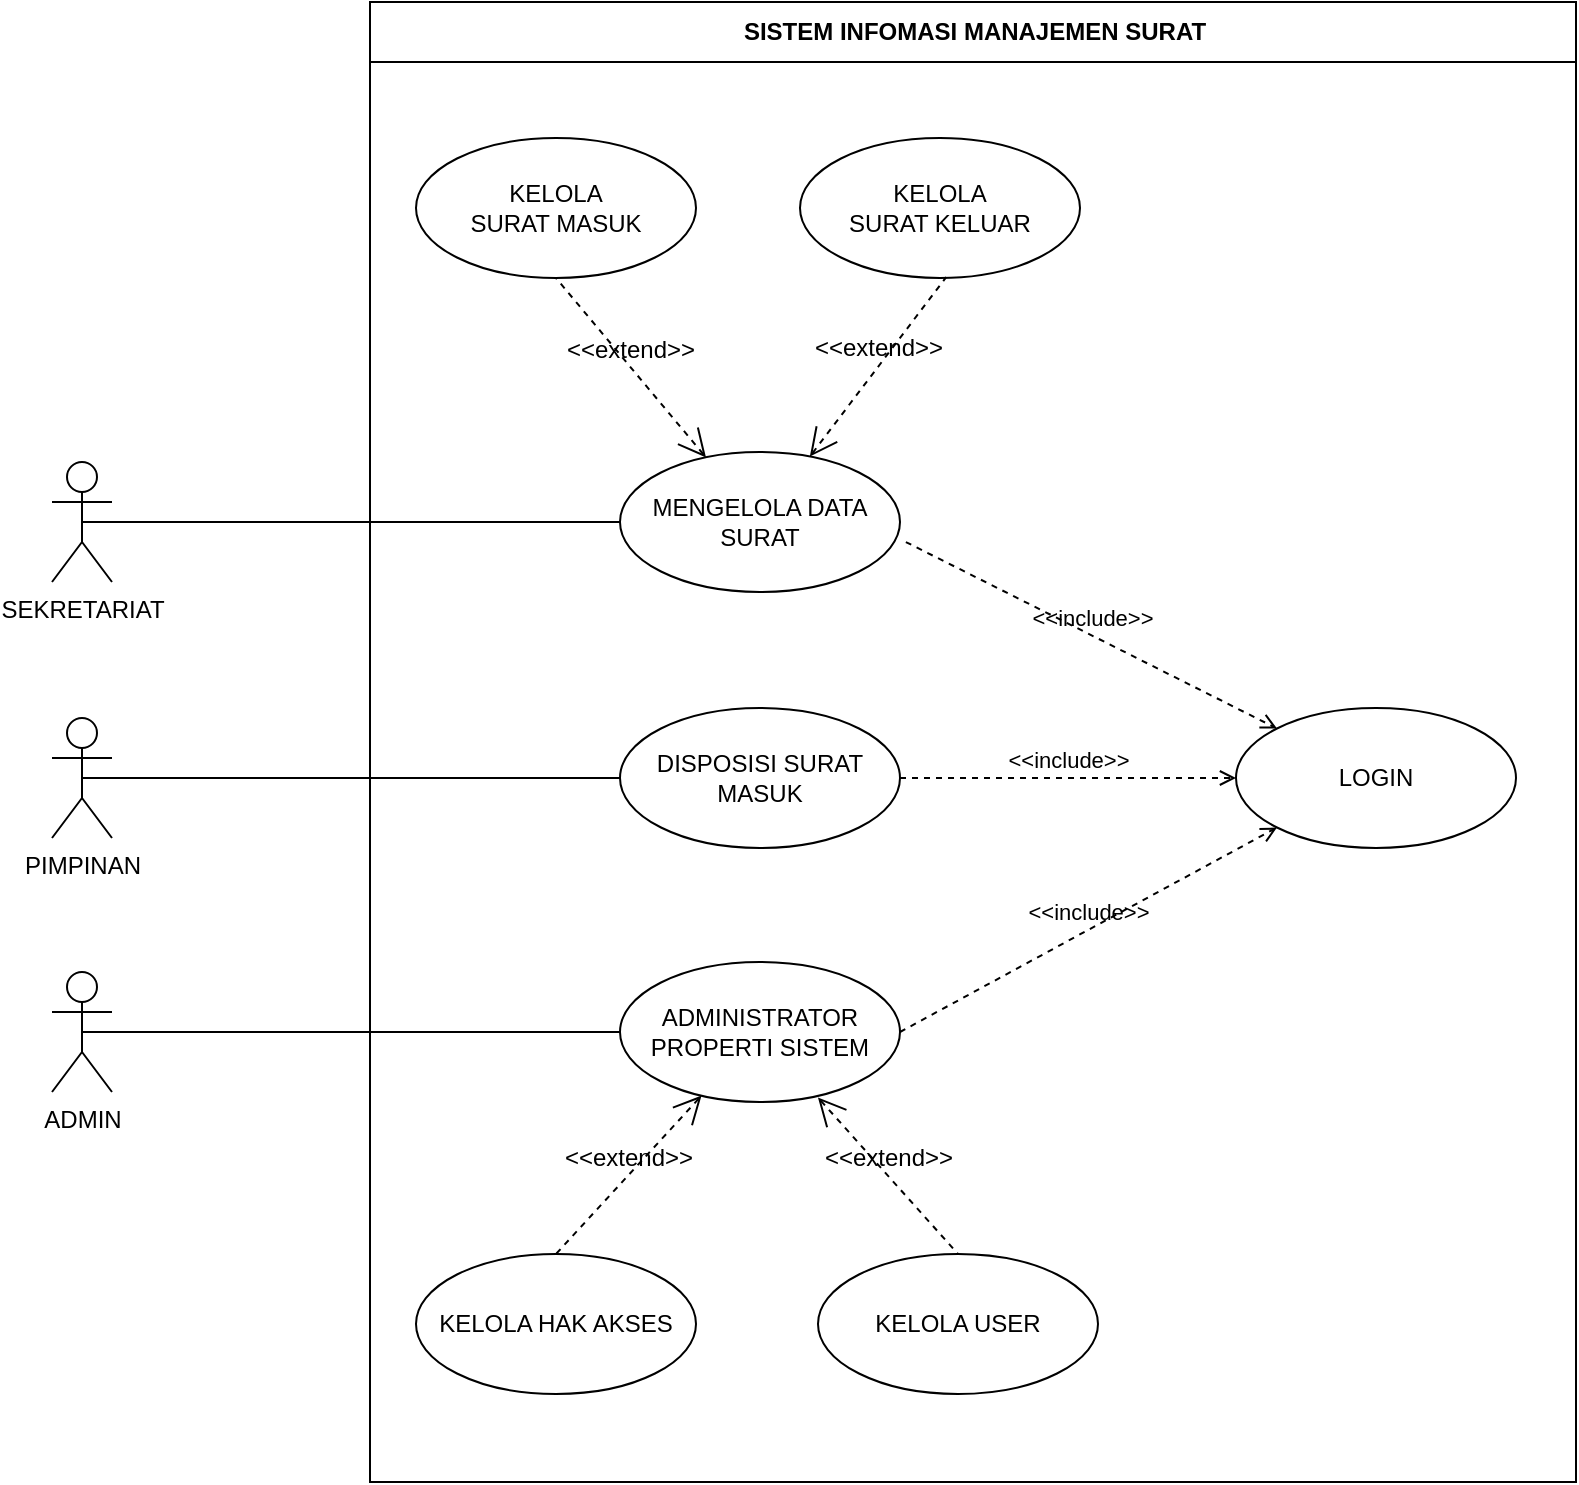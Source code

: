 <mxfile version="20.0.2" type="device"><diagram id="ENKg4sMpYyLe6CqvI0Q1" name="Page-2"><mxGraphModel dx="1210" dy="1009" grid="0" gridSize="10" guides="1" tooltips="1" connect="1" arrows="1" fold="1" page="0" pageScale="1" pageWidth="850" pageHeight="1100" math="0" shadow="0"><root><mxCell id="0"/><mxCell id="1" parent="0"/><mxCell id="kKK-9EgUeei59JqBfIfj-16" value="SISTEM INFOMASI MANAJEMEN SURAT" style="swimlane;fontStyle=1;align=center;horizontal=1;startSize=30;collapsible=0;html=1;" parent="1" vertex="1"><mxGeometry x="194" y="-50" width="603" height="740" as="geometry"/></mxCell><mxCell id="kKK-9EgUeei59JqBfIfj-40" value="&lt;div&gt;KELOLA &lt;br&gt;&lt;/div&gt;&lt;div&gt;SURAT MASUK&lt;/div&gt;" style="ellipse;whiteSpace=wrap;html=1;fillColor=none;strokeColor=default;" parent="kKK-9EgUeei59JqBfIfj-16" vertex="1"><mxGeometry x="23" y="68" width="140" height="70" as="geometry"/></mxCell><mxCell id="kKK-9EgUeei59JqBfIfj-41" value="&lt;div&gt;KELOLA&lt;/div&gt;&lt;div&gt;SURAT KELUAR&lt;/div&gt;" style="ellipse;whiteSpace=wrap;html=1;fillColor=none;strokeColor=default;" parent="kKK-9EgUeei59JqBfIfj-16" vertex="1"><mxGeometry x="215" y="68" width="140" height="70" as="geometry"/></mxCell><mxCell id="kKK-9EgUeei59JqBfIfj-44" value="ADMINISTRATOR PROPERTI SISTEM" style="ellipse;whiteSpace=wrap;html=1;fillColor=none;strokeColor=default;" parent="kKK-9EgUeei59JqBfIfj-16" vertex="1"><mxGeometry x="125" y="480" width="140" height="70" as="geometry"/></mxCell><mxCell id="kKK-9EgUeei59JqBfIfj-30" value="DISPOSISI SURAT MASUK" style="ellipse;whiteSpace=wrap;html=1;fillColor=none;strokeColor=default;" parent="kKK-9EgUeei59JqBfIfj-16" vertex="1"><mxGeometry x="125" y="353" width="140" height="70" as="geometry"/></mxCell><mxCell id="kKK-9EgUeei59JqBfIfj-29" value="MENGELOLA DATA SURAT" style="ellipse;whiteSpace=wrap;html=1;fillColor=none;strokeColor=default;" parent="kKK-9EgUeei59JqBfIfj-16" vertex="1"><mxGeometry x="125" y="225" width="140" height="70" as="geometry"/></mxCell><mxCell id="kKK-9EgUeei59JqBfIfj-52" value="KELOLA HAK AKSES" style="ellipse;whiteSpace=wrap;html=1;fillColor=none;strokeColor=default;" parent="kKK-9EgUeei59JqBfIfj-16" vertex="1"><mxGeometry x="23" y="626" width="140" height="70" as="geometry"/></mxCell><mxCell id="kKK-9EgUeei59JqBfIfj-53" value="KELOLA USER" style="ellipse;whiteSpace=wrap;html=1;fillColor=none;strokeColor=default;" parent="kKK-9EgUeei59JqBfIfj-16" vertex="1"><mxGeometry x="224" y="626" width="140" height="70" as="geometry"/></mxCell><mxCell id="kKK-9EgUeei59JqBfIfj-34" value="LOGIN" style="ellipse;whiteSpace=wrap;html=1;fillColor=none;strokeColor=default;" parent="kKK-9EgUeei59JqBfIfj-16" vertex="1"><mxGeometry x="433" y="353" width="140" height="70" as="geometry"/></mxCell><mxCell id="kKK-9EgUeei59JqBfIfj-36" value="&amp;lt;&amp;lt;include&amp;gt;&amp;gt;" style="edgeStyle=none;html=1;endArrow=open;verticalAlign=bottom;dashed=1;labelBackgroundColor=none;rounded=0;exitX=1.021;exitY=0.643;exitDx=0;exitDy=0;exitPerimeter=0;entryX=0;entryY=0;entryDx=0;entryDy=0;" parent="kKK-9EgUeei59JqBfIfj-16" source="kKK-9EgUeei59JqBfIfj-29" target="kKK-9EgUeei59JqBfIfj-34" edge="1"><mxGeometry width="160" relative="1" as="geometry"><mxPoint x="159" y="527" as="sourcePoint"/><mxPoint x="459" y="315" as="targetPoint"/></mxGeometry></mxCell><mxCell id="kKK-9EgUeei59JqBfIfj-35" value="&amp;lt;&amp;lt;include&amp;gt;&amp;gt;" style="edgeStyle=none;html=1;endArrow=open;verticalAlign=bottom;dashed=1;labelBackgroundColor=none;rounded=0;exitX=1;exitY=0.5;exitDx=0;exitDy=0;entryX=0;entryY=0.5;entryDx=0;entryDy=0;" parent="kKK-9EgUeei59JqBfIfj-16" source="kKK-9EgUeei59JqBfIfj-30" target="kKK-9EgUeei59JqBfIfj-34" edge="1"><mxGeometry width="160" relative="1" as="geometry"><mxPoint x="159" y="527" as="sourcePoint"/><mxPoint x="319" y="527" as="targetPoint"/></mxGeometry></mxCell><mxCell id="kKK-9EgUeei59JqBfIfj-46" value="&amp;lt;&amp;lt;include&amp;gt;&amp;gt;" style="edgeStyle=none;html=1;endArrow=open;verticalAlign=bottom;dashed=1;labelBackgroundColor=none;rounded=0;exitX=1;exitY=0.5;exitDx=0;exitDy=0;entryX=0;entryY=1;entryDx=0;entryDy=0;" parent="kKK-9EgUeei59JqBfIfj-16" source="kKK-9EgUeei59JqBfIfj-44" target="kKK-9EgUeei59JqBfIfj-34" edge="1"><mxGeometry width="160" relative="1" as="geometry"><mxPoint x="221" y="408" as="sourcePoint"/><mxPoint x="474" y="473" as="targetPoint"/></mxGeometry></mxCell><mxCell id="LoyT1GrsBEwD-JyCr3Rz-1" value="&amp;lt;&amp;lt;extend&amp;gt;&amp;gt;" style="edgeStyle=none;html=1;startArrow=open;endArrow=none;startSize=12;verticalAlign=bottom;dashed=1;labelBackgroundColor=none;rounded=0;fontFamily=Helvetica;fontSize=12;fontColor=default;entryX=0.5;entryY=1;entryDx=0;entryDy=0;" parent="kKK-9EgUeei59JqBfIfj-16" source="kKK-9EgUeei59JqBfIfj-29" target="kKK-9EgUeei59JqBfIfj-40" edge="1"><mxGeometry width="160" relative="1" as="geometry"><mxPoint x="110" y="222" as="sourcePoint"/><mxPoint x="79" y="161" as="targetPoint"/></mxGeometry></mxCell><mxCell id="LoyT1GrsBEwD-JyCr3Rz-2" value="&amp;lt;&amp;lt;extend&amp;gt;&amp;gt;" style="edgeStyle=none;html=1;startArrow=open;endArrow=none;startSize=12;verticalAlign=bottom;dashed=1;labelBackgroundColor=none;rounded=0;fontFamily=Helvetica;fontSize=12;fontColor=default;entryX=0.522;entryY=0.994;entryDx=0;entryDy=0;entryPerimeter=0;" parent="kKK-9EgUeei59JqBfIfj-16" source="kKK-9EgUeei59JqBfIfj-29" target="kKK-9EgUeei59JqBfIfj-41" edge="1"><mxGeometry width="160" relative="1" as="geometry"><mxPoint x="-13" y="250" as="sourcePoint"/><mxPoint x="304" y="172" as="targetPoint"/></mxGeometry></mxCell><mxCell id="LoyT1GrsBEwD-JyCr3Rz-3" value="&amp;lt;&amp;lt;extend&amp;gt;&amp;gt;" style="edgeStyle=none;html=1;startArrow=open;endArrow=none;startSize=12;verticalAlign=bottom;dashed=1;labelBackgroundColor=none;rounded=0;fontFamily=Helvetica;fontSize=12;fontColor=default;entryX=0.5;entryY=0;entryDx=0;entryDy=0;" parent="kKK-9EgUeei59JqBfIfj-16" source="kKK-9EgUeei59JqBfIfj-44" target="kKK-9EgUeei59JqBfIfj-52" edge="1"><mxGeometry width="160" relative="1" as="geometry"><mxPoint x="-13" y="581" as="sourcePoint"/><mxPoint x="147" y="581" as="targetPoint"/></mxGeometry></mxCell><mxCell id="LoyT1GrsBEwD-JyCr3Rz-4" value="&amp;lt;&amp;lt;extend&amp;gt;&amp;gt;" style="edgeStyle=none;html=1;startArrow=open;endArrow=none;startSize=12;verticalAlign=bottom;dashed=1;labelBackgroundColor=none;rounded=0;fontFamily=Helvetica;fontSize=12;fontColor=default;exitX=0.707;exitY=0.968;exitDx=0;exitDy=0;exitPerimeter=0;entryX=0.5;entryY=0;entryDx=0;entryDy=0;" parent="kKK-9EgUeei59JqBfIfj-16" source="kKK-9EgUeei59JqBfIfj-44" target="kKK-9EgUeei59JqBfIfj-53" edge="1"><mxGeometry width="160" relative="1" as="geometry"><mxPoint x="-13" y="581" as="sourcePoint"/><mxPoint x="147" y="581" as="targetPoint"/></mxGeometry></mxCell><mxCell id="kKK-9EgUeei59JqBfIfj-28" value="SEKRETARIAT" style="shape=umlActor;html=1;verticalLabelPosition=bottom;verticalAlign=top;align=center;" parent="1" vertex="1"><mxGeometry x="35" y="180" width="30" height="60" as="geometry"/></mxCell><mxCell id="kKK-9EgUeei59JqBfIfj-31" value="PIMPINAN" style="shape=umlActor;html=1;verticalLabelPosition=bottom;verticalAlign=top;align=center;" parent="1" vertex="1"><mxGeometry x="35" y="308" width="30" height="60" as="geometry"/></mxCell><mxCell id="kKK-9EgUeei59JqBfIfj-32" value="" style="edgeStyle=none;html=1;endArrow=none;verticalAlign=bottom;rounded=0;entryX=0;entryY=0.5;entryDx=0;entryDy=0;exitX=0.5;exitY=0.5;exitDx=0;exitDy=0;exitPerimeter=0;" parent="1" source="kKK-9EgUeei59JqBfIfj-28" target="kKK-9EgUeei59JqBfIfj-29" edge="1"><mxGeometry width="160" relative="1" as="geometry"><mxPoint x="154" y="224" as="sourcePoint"/><mxPoint x="268" y="297" as="targetPoint"/></mxGeometry></mxCell><mxCell id="kKK-9EgUeei59JqBfIfj-33" value="" style="edgeStyle=none;html=1;endArrow=none;verticalAlign=bottom;rounded=0;entryX=0;entryY=0.5;entryDx=0;entryDy=0;exitX=0.5;exitY=0.5;exitDx=0;exitDy=0;exitPerimeter=0;" parent="1" source="kKK-9EgUeei59JqBfIfj-31" target="kKK-9EgUeei59JqBfIfj-30" edge="1"><mxGeometry width="160" relative="1" as="geometry"><mxPoint x="169" y="471" as="sourcePoint"/><mxPoint x="329" y="471" as="targetPoint"/></mxGeometry></mxCell><mxCell id="kKK-9EgUeei59JqBfIfj-43" value="ADMIN" style="shape=umlActor;html=1;verticalLabelPosition=bottom;verticalAlign=top;align=center;" parent="1" vertex="1"><mxGeometry x="35" y="435" width="30" height="60" as="geometry"/></mxCell><mxCell id="kKK-9EgUeei59JqBfIfj-45" value="" style="edgeStyle=none;html=1;endArrow=none;verticalAlign=bottom;rounded=0;entryX=0;entryY=0.5;entryDx=0;entryDy=0;exitX=0.5;exitY=0.5;exitDx=0;exitDy=0;exitPerimeter=0;" parent="1" source="kKK-9EgUeei59JqBfIfj-43" target="kKK-9EgUeei59JqBfIfj-44" edge="1"><mxGeometry width="160" relative="1" as="geometry"><mxPoint x="83" y="501" as="sourcePoint"/><mxPoint x="243" y="501" as="targetPoint"/></mxGeometry></mxCell></root></mxGraphModel></diagram></mxfile>